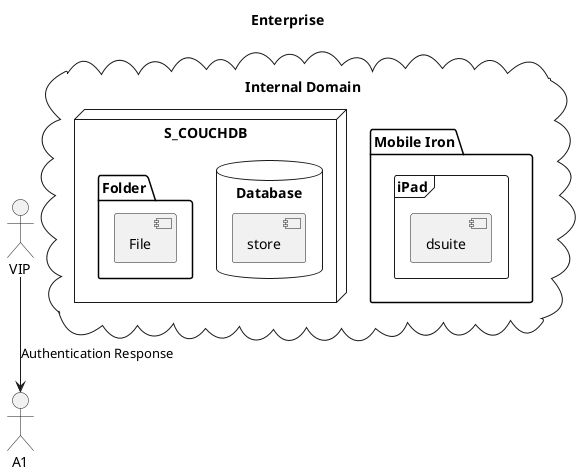 @startuml
title Enterprise
actor "VIP"  as P_VIP 



cloud "Internal Domain" {
  package "Mobile Iron" {
    frame "iPad" {
      [dsuite]
    }
  }

  node S_COUCHDB {
    database "Database" {
        [store]
    }
    folder "Folder" {
        [File]
    }
    }
}


P_VIP --> A1: Authentication Response

@enduml